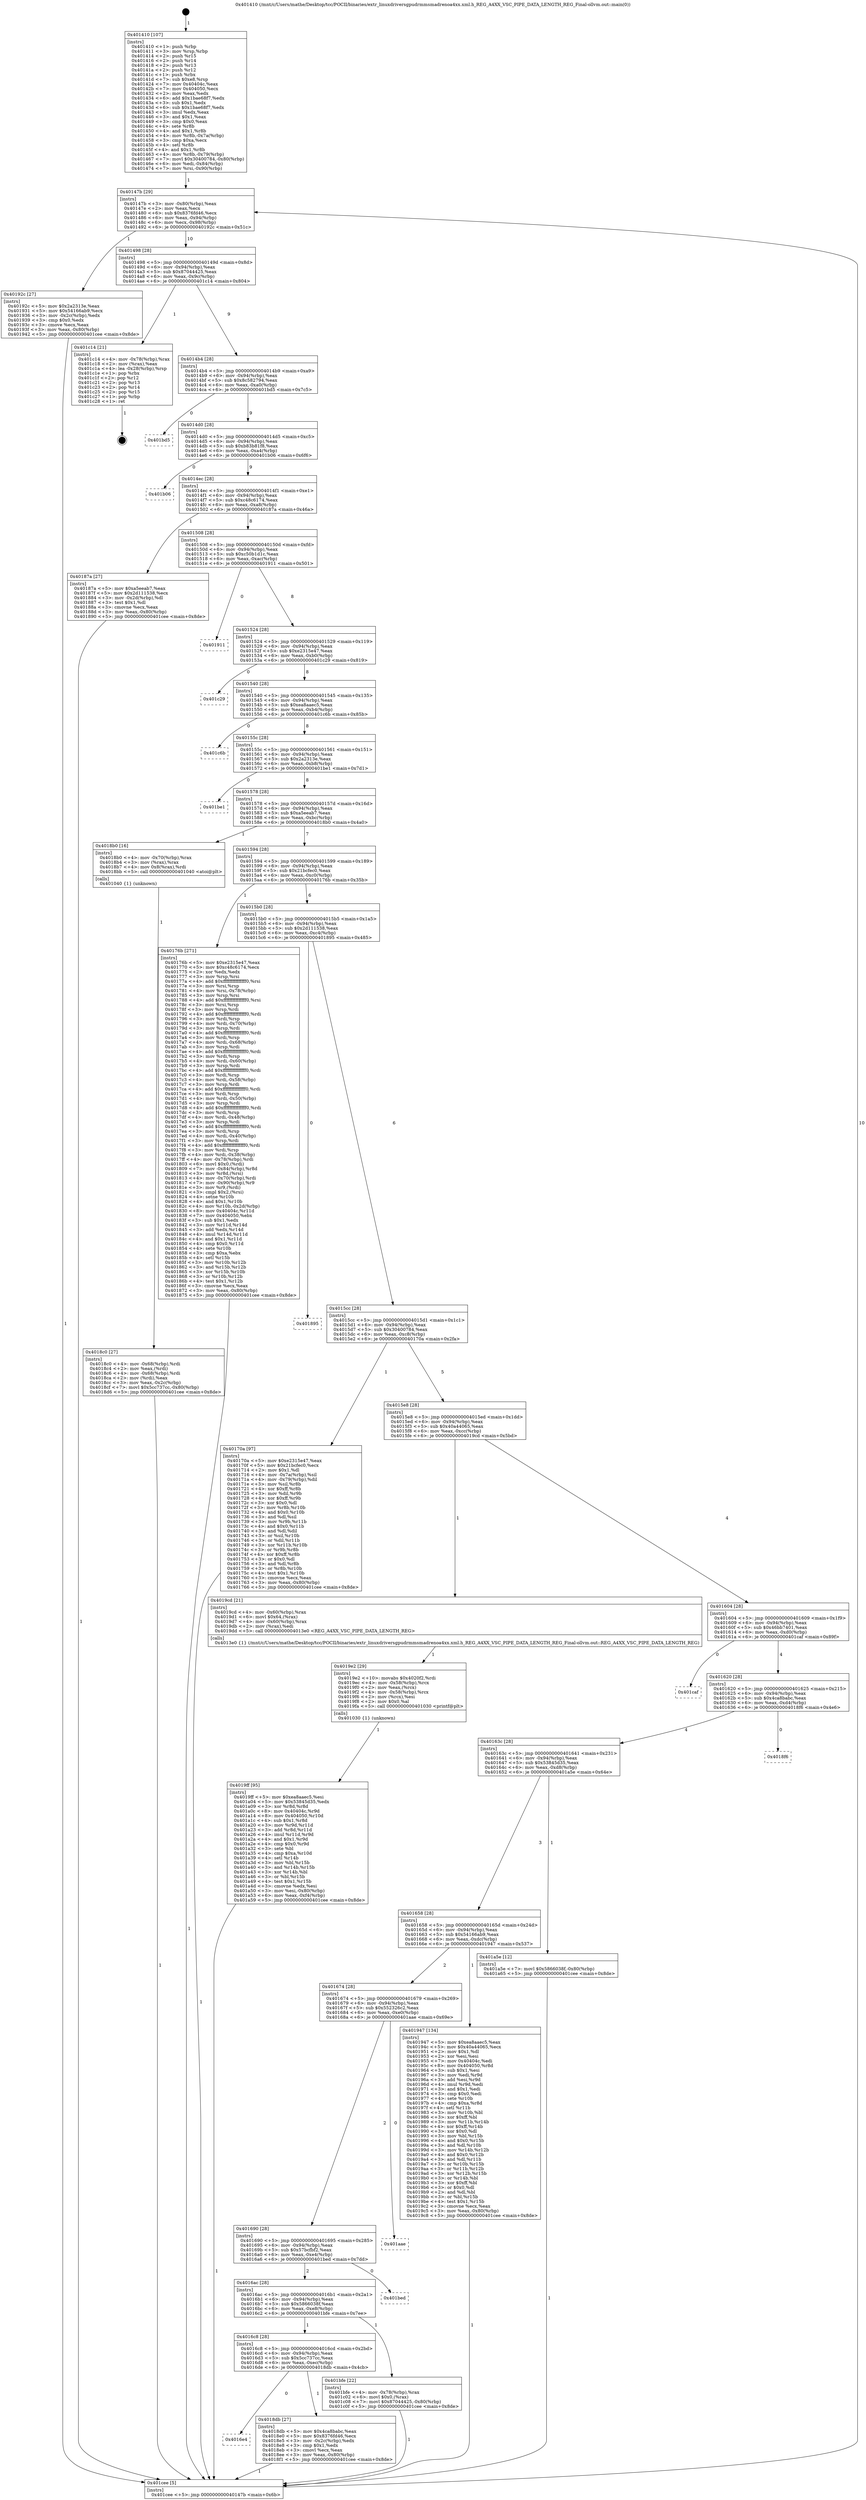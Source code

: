 digraph "0x401410" {
  label = "0x401410 (/mnt/c/Users/mathe/Desktop/tcc/POCII/binaries/extr_linuxdriversgpudrmmsmadrenoa4xx.xml.h_REG_A4XX_VSC_PIPE_DATA_LENGTH_REG_Final-ollvm.out::main(0))"
  labelloc = "t"
  node[shape=record]

  Entry [label="",width=0.3,height=0.3,shape=circle,fillcolor=black,style=filled]
  "0x40147b" [label="{
     0x40147b [29]\l
     | [instrs]\l
     &nbsp;&nbsp;0x40147b \<+3\>: mov -0x80(%rbp),%eax\l
     &nbsp;&nbsp;0x40147e \<+2\>: mov %eax,%ecx\l
     &nbsp;&nbsp;0x401480 \<+6\>: sub $0x8376fd46,%ecx\l
     &nbsp;&nbsp;0x401486 \<+6\>: mov %eax,-0x94(%rbp)\l
     &nbsp;&nbsp;0x40148c \<+6\>: mov %ecx,-0x98(%rbp)\l
     &nbsp;&nbsp;0x401492 \<+6\>: je 000000000040192c \<main+0x51c\>\l
  }"]
  "0x40192c" [label="{
     0x40192c [27]\l
     | [instrs]\l
     &nbsp;&nbsp;0x40192c \<+5\>: mov $0x2a2313e,%eax\l
     &nbsp;&nbsp;0x401931 \<+5\>: mov $0x54166ab9,%ecx\l
     &nbsp;&nbsp;0x401936 \<+3\>: mov -0x2c(%rbp),%edx\l
     &nbsp;&nbsp;0x401939 \<+3\>: cmp $0x0,%edx\l
     &nbsp;&nbsp;0x40193c \<+3\>: cmove %ecx,%eax\l
     &nbsp;&nbsp;0x40193f \<+3\>: mov %eax,-0x80(%rbp)\l
     &nbsp;&nbsp;0x401942 \<+5\>: jmp 0000000000401cee \<main+0x8de\>\l
  }"]
  "0x401498" [label="{
     0x401498 [28]\l
     | [instrs]\l
     &nbsp;&nbsp;0x401498 \<+5\>: jmp 000000000040149d \<main+0x8d\>\l
     &nbsp;&nbsp;0x40149d \<+6\>: mov -0x94(%rbp),%eax\l
     &nbsp;&nbsp;0x4014a3 \<+5\>: sub $0x87044425,%eax\l
     &nbsp;&nbsp;0x4014a8 \<+6\>: mov %eax,-0x9c(%rbp)\l
     &nbsp;&nbsp;0x4014ae \<+6\>: je 0000000000401c14 \<main+0x804\>\l
  }"]
  Exit [label="",width=0.3,height=0.3,shape=circle,fillcolor=black,style=filled,peripheries=2]
  "0x401c14" [label="{
     0x401c14 [21]\l
     | [instrs]\l
     &nbsp;&nbsp;0x401c14 \<+4\>: mov -0x78(%rbp),%rax\l
     &nbsp;&nbsp;0x401c18 \<+2\>: mov (%rax),%eax\l
     &nbsp;&nbsp;0x401c1a \<+4\>: lea -0x28(%rbp),%rsp\l
     &nbsp;&nbsp;0x401c1e \<+1\>: pop %rbx\l
     &nbsp;&nbsp;0x401c1f \<+2\>: pop %r12\l
     &nbsp;&nbsp;0x401c21 \<+2\>: pop %r13\l
     &nbsp;&nbsp;0x401c23 \<+2\>: pop %r14\l
     &nbsp;&nbsp;0x401c25 \<+2\>: pop %r15\l
     &nbsp;&nbsp;0x401c27 \<+1\>: pop %rbp\l
     &nbsp;&nbsp;0x401c28 \<+1\>: ret\l
  }"]
  "0x4014b4" [label="{
     0x4014b4 [28]\l
     | [instrs]\l
     &nbsp;&nbsp;0x4014b4 \<+5\>: jmp 00000000004014b9 \<main+0xa9\>\l
     &nbsp;&nbsp;0x4014b9 \<+6\>: mov -0x94(%rbp),%eax\l
     &nbsp;&nbsp;0x4014bf \<+5\>: sub $0x8c582794,%eax\l
     &nbsp;&nbsp;0x4014c4 \<+6\>: mov %eax,-0xa0(%rbp)\l
     &nbsp;&nbsp;0x4014ca \<+6\>: je 0000000000401bd5 \<main+0x7c5\>\l
  }"]
  "0x4019ff" [label="{
     0x4019ff [95]\l
     | [instrs]\l
     &nbsp;&nbsp;0x4019ff \<+5\>: mov $0xea8aaec5,%esi\l
     &nbsp;&nbsp;0x401a04 \<+5\>: mov $0x53845d35,%edx\l
     &nbsp;&nbsp;0x401a09 \<+3\>: xor %r8d,%r8d\l
     &nbsp;&nbsp;0x401a0c \<+8\>: mov 0x40404c,%r9d\l
     &nbsp;&nbsp;0x401a14 \<+8\>: mov 0x404050,%r10d\l
     &nbsp;&nbsp;0x401a1c \<+4\>: sub $0x1,%r8d\l
     &nbsp;&nbsp;0x401a20 \<+3\>: mov %r9d,%r11d\l
     &nbsp;&nbsp;0x401a23 \<+3\>: add %r8d,%r11d\l
     &nbsp;&nbsp;0x401a26 \<+4\>: imul %r11d,%r9d\l
     &nbsp;&nbsp;0x401a2a \<+4\>: and $0x1,%r9d\l
     &nbsp;&nbsp;0x401a2e \<+4\>: cmp $0x0,%r9d\l
     &nbsp;&nbsp;0x401a32 \<+3\>: sete %bl\l
     &nbsp;&nbsp;0x401a35 \<+4\>: cmp $0xa,%r10d\l
     &nbsp;&nbsp;0x401a39 \<+4\>: setl %r14b\l
     &nbsp;&nbsp;0x401a3d \<+3\>: mov %bl,%r15b\l
     &nbsp;&nbsp;0x401a40 \<+3\>: and %r14b,%r15b\l
     &nbsp;&nbsp;0x401a43 \<+3\>: xor %r14b,%bl\l
     &nbsp;&nbsp;0x401a46 \<+3\>: or %bl,%r15b\l
     &nbsp;&nbsp;0x401a49 \<+4\>: test $0x1,%r15b\l
     &nbsp;&nbsp;0x401a4d \<+3\>: cmovne %edx,%esi\l
     &nbsp;&nbsp;0x401a50 \<+3\>: mov %esi,-0x80(%rbp)\l
     &nbsp;&nbsp;0x401a53 \<+6\>: mov %eax,-0xf4(%rbp)\l
     &nbsp;&nbsp;0x401a59 \<+5\>: jmp 0000000000401cee \<main+0x8de\>\l
  }"]
  "0x401bd5" [label="{
     0x401bd5\l
  }", style=dashed]
  "0x4014d0" [label="{
     0x4014d0 [28]\l
     | [instrs]\l
     &nbsp;&nbsp;0x4014d0 \<+5\>: jmp 00000000004014d5 \<main+0xc5\>\l
     &nbsp;&nbsp;0x4014d5 \<+6\>: mov -0x94(%rbp),%eax\l
     &nbsp;&nbsp;0x4014db \<+5\>: sub $0xb83b81f8,%eax\l
     &nbsp;&nbsp;0x4014e0 \<+6\>: mov %eax,-0xa4(%rbp)\l
     &nbsp;&nbsp;0x4014e6 \<+6\>: je 0000000000401b06 \<main+0x6f6\>\l
  }"]
  "0x4019e2" [label="{
     0x4019e2 [29]\l
     | [instrs]\l
     &nbsp;&nbsp;0x4019e2 \<+10\>: movabs $0x4020f2,%rdi\l
     &nbsp;&nbsp;0x4019ec \<+4\>: mov -0x58(%rbp),%rcx\l
     &nbsp;&nbsp;0x4019f0 \<+2\>: mov %eax,(%rcx)\l
     &nbsp;&nbsp;0x4019f2 \<+4\>: mov -0x58(%rbp),%rcx\l
     &nbsp;&nbsp;0x4019f6 \<+2\>: mov (%rcx),%esi\l
     &nbsp;&nbsp;0x4019f8 \<+2\>: mov $0x0,%al\l
     &nbsp;&nbsp;0x4019fa \<+5\>: call 0000000000401030 \<printf@plt\>\l
     | [calls]\l
     &nbsp;&nbsp;0x401030 \{1\} (unknown)\l
  }"]
  "0x401b06" [label="{
     0x401b06\l
  }", style=dashed]
  "0x4014ec" [label="{
     0x4014ec [28]\l
     | [instrs]\l
     &nbsp;&nbsp;0x4014ec \<+5\>: jmp 00000000004014f1 \<main+0xe1\>\l
     &nbsp;&nbsp;0x4014f1 \<+6\>: mov -0x94(%rbp),%eax\l
     &nbsp;&nbsp;0x4014f7 \<+5\>: sub $0xc48c6174,%eax\l
     &nbsp;&nbsp;0x4014fc \<+6\>: mov %eax,-0xa8(%rbp)\l
     &nbsp;&nbsp;0x401502 \<+6\>: je 000000000040187a \<main+0x46a\>\l
  }"]
  "0x4016e4" [label="{
     0x4016e4\l
  }", style=dashed]
  "0x40187a" [label="{
     0x40187a [27]\l
     | [instrs]\l
     &nbsp;&nbsp;0x40187a \<+5\>: mov $0xa5eeab7,%eax\l
     &nbsp;&nbsp;0x40187f \<+5\>: mov $0x2d111538,%ecx\l
     &nbsp;&nbsp;0x401884 \<+3\>: mov -0x2d(%rbp),%dl\l
     &nbsp;&nbsp;0x401887 \<+3\>: test $0x1,%dl\l
     &nbsp;&nbsp;0x40188a \<+3\>: cmovne %ecx,%eax\l
     &nbsp;&nbsp;0x40188d \<+3\>: mov %eax,-0x80(%rbp)\l
     &nbsp;&nbsp;0x401890 \<+5\>: jmp 0000000000401cee \<main+0x8de\>\l
  }"]
  "0x401508" [label="{
     0x401508 [28]\l
     | [instrs]\l
     &nbsp;&nbsp;0x401508 \<+5\>: jmp 000000000040150d \<main+0xfd\>\l
     &nbsp;&nbsp;0x40150d \<+6\>: mov -0x94(%rbp),%eax\l
     &nbsp;&nbsp;0x401513 \<+5\>: sub $0xc50b1d1c,%eax\l
     &nbsp;&nbsp;0x401518 \<+6\>: mov %eax,-0xac(%rbp)\l
     &nbsp;&nbsp;0x40151e \<+6\>: je 0000000000401911 \<main+0x501\>\l
  }"]
  "0x4018db" [label="{
     0x4018db [27]\l
     | [instrs]\l
     &nbsp;&nbsp;0x4018db \<+5\>: mov $0x4ca8babc,%eax\l
     &nbsp;&nbsp;0x4018e0 \<+5\>: mov $0x8376fd46,%ecx\l
     &nbsp;&nbsp;0x4018e5 \<+3\>: mov -0x2c(%rbp),%edx\l
     &nbsp;&nbsp;0x4018e8 \<+3\>: cmp $0x1,%edx\l
     &nbsp;&nbsp;0x4018eb \<+3\>: cmovl %ecx,%eax\l
     &nbsp;&nbsp;0x4018ee \<+3\>: mov %eax,-0x80(%rbp)\l
     &nbsp;&nbsp;0x4018f1 \<+5\>: jmp 0000000000401cee \<main+0x8de\>\l
  }"]
  "0x401911" [label="{
     0x401911\l
  }", style=dashed]
  "0x401524" [label="{
     0x401524 [28]\l
     | [instrs]\l
     &nbsp;&nbsp;0x401524 \<+5\>: jmp 0000000000401529 \<main+0x119\>\l
     &nbsp;&nbsp;0x401529 \<+6\>: mov -0x94(%rbp),%eax\l
     &nbsp;&nbsp;0x40152f \<+5\>: sub $0xe2315e47,%eax\l
     &nbsp;&nbsp;0x401534 \<+6\>: mov %eax,-0xb0(%rbp)\l
     &nbsp;&nbsp;0x40153a \<+6\>: je 0000000000401c29 \<main+0x819\>\l
  }"]
  "0x4016c8" [label="{
     0x4016c8 [28]\l
     | [instrs]\l
     &nbsp;&nbsp;0x4016c8 \<+5\>: jmp 00000000004016cd \<main+0x2bd\>\l
     &nbsp;&nbsp;0x4016cd \<+6\>: mov -0x94(%rbp),%eax\l
     &nbsp;&nbsp;0x4016d3 \<+5\>: sub $0x5cc737cc,%eax\l
     &nbsp;&nbsp;0x4016d8 \<+6\>: mov %eax,-0xec(%rbp)\l
     &nbsp;&nbsp;0x4016de \<+6\>: je 00000000004018db \<main+0x4cb\>\l
  }"]
  "0x401c29" [label="{
     0x401c29\l
  }", style=dashed]
  "0x401540" [label="{
     0x401540 [28]\l
     | [instrs]\l
     &nbsp;&nbsp;0x401540 \<+5\>: jmp 0000000000401545 \<main+0x135\>\l
     &nbsp;&nbsp;0x401545 \<+6\>: mov -0x94(%rbp),%eax\l
     &nbsp;&nbsp;0x40154b \<+5\>: sub $0xea8aaec5,%eax\l
     &nbsp;&nbsp;0x401550 \<+6\>: mov %eax,-0xb4(%rbp)\l
     &nbsp;&nbsp;0x401556 \<+6\>: je 0000000000401c6b \<main+0x85b\>\l
  }"]
  "0x401bfe" [label="{
     0x401bfe [22]\l
     | [instrs]\l
     &nbsp;&nbsp;0x401bfe \<+4\>: mov -0x78(%rbp),%rax\l
     &nbsp;&nbsp;0x401c02 \<+6\>: movl $0x0,(%rax)\l
     &nbsp;&nbsp;0x401c08 \<+7\>: movl $0x87044425,-0x80(%rbp)\l
     &nbsp;&nbsp;0x401c0f \<+5\>: jmp 0000000000401cee \<main+0x8de\>\l
  }"]
  "0x401c6b" [label="{
     0x401c6b\l
  }", style=dashed]
  "0x40155c" [label="{
     0x40155c [28]\l
     | [instrs]\l
     &nbsp;&nbsp;0x40155c \<+5\>: jmp 0000000000401561 \<main+0x151\>\l
     &nbsp;&nbsp;0x401561 \<+6\>: mov -0x94(%rbp),%eax\l
     &nbsp;&nbsp;0x401567 \<+5\>: sub $0x2a2313e,%eax\l
     &nbsp;&nbsp;0x40156c \<+6\>: mov %eax,-0xb8(%rbp)\l
     &nbsp;&nbsp;0x401572 \<+6\>: je 0000000000401be1 \<main+0x7d1\>\l
  }"]
  "0x4016ac" [label="{
     0x4016ac [28]\l
     | [instrs]\l
     &nbsp;&nbsp;0x4016ac \<+5\>: jmp 00000000004016b1 \<main+0x2a1\>\l
     &nbsp;&nbsp;0x4016b1 \<+6\>: mov -0x94(%rbp),%eax\l
     &nbsp;&nbsp;0x4016b7 \<+5\>: sub $0x5866038f,%eax\l
     &nbsp;&nbsp;0x4016bc \<+6\>: mov %eax,-0xe8(%rbp)\l
     &nbsp;&nbsp;0x4016c2 \<+6\>: je 0000000000401bfe \<main+0x7ee\>\l
  }"]
  "0x401be1" [label="{
     0x401be1\l
  }", style=dashed]
  "0x401578" [label="{
     0x401578 [28]\l
     | [instrs]\l
     &nbsp;&nbsp;0x401578 \<+5\>: jmp 000000000040157d \<main+0x16d\>\l
     &nbsp;&nbsp;0x40157d \<+6\>: mov -0x94(%rbp),%eax\l
     &nbsp;&nbsp;0x401583 \<+5\>: sub $0xa5eeab7,%eax\l
     &nbsp;&nbsp;0x401588 \<+6\>: mov %eax,-0xbc(%rbp)\l
     &nbsp;&nbsp;0x40158e \<+6\>: je 00000000004018b0 \<main+0x4a0\>\l
  }"]
  "0x401bed" [label="{
     0x401bed\l
  }", style=dashed]
  "0x4018b0" [label="{
     0x4018b0 [16]\l
     | [instrs]\l
     &nbsp;&nbsp;0x4018b0 \<+4\>: mov -0x70(%rbp),%rax\l
     &nbsp;&nbsp;0x4018b4 \<+3\>: mov (%rax),%rax\l
     &nbsp;&nbsp;0x4018b7 \<+4\>: mov 0x8(%rax),%rdi\l
     &nbsp;&nbsp;0x4018bb \<+5\>: call 0000000000401040 \<atoi@plt\>\l
     | [calls]\l
     &nbsp;&nbsp;0x401040 \{1\} (unknown)\l
  }"]
  "0x401594" [label="{
     0x401594 [28]\l
     | [instrs]\l
     &nbsp;&nbsp;0x401594 \<+5\>: jmp 0000000000401599 \<main+0x189\>\l
     &nbsp;&nbsp;0x401599 \<+6\>: mov -0x94(%rbp),%eax\l
     &nbsp;&nbsp;0x40159f \<+5\>: sub $0x21bcfec0,%eax\l
     &nbsp;&nbsp;0x4015a4 \<+6\>: mov %eax,-0xc0(%rbp)\l
     &nbsp;&nbsp;0x4015aa \<+6\>: je 000000000040176b \<main+0x35b\>\l
  }"]
  "0x401690" [label="{
     0x401690 [28]\l
     | [instrs]\l
     &nbsp;&nbsp;0x401690 \<+5\>: jmp 0000000000401695 \<main+0x285\>\l
     &nbsp;&nbsp;0x401695 \<+6\>: mov -0x94(%rbp),%eax\l
     &nbsp;&nbsp;0x40169b \<+5\>: sub $0x57bcfbf2,%eax\l
     &nbsp;&nbsp;0x4016a0 \<+6\>: mov %eax,-0xe4(%rbp)\l
     &nbsp;&nbsp;0x4016a6 \<+6\>: je 0000000000401bed \<main+0x7dd\>\l
  }"]
  "0x40176b" [label="{
     0x40176b [271]\l
     | [instrs]\l
     &nbsp;&nbsp;0x40176b \<+5\>: mov $0xe2315e47,%eax\l
     &nbsp;&nbsp;0x401770 \<+5\>: mov $0xc48c6174,%ecx\l
     &nbsp;&nbsp;0x401775 \<+2\>: xor %edx,%edx\l
     &nbsp;&nbsp;0x401777 \<+3\>: mov %rsp,%rsi\l
     &nbsp;&nbsp;0x40177a \<+4\>: add $0xfffffffffffffff0,%rsi\l
     &nbsp;&nbsp;0x40177e \<+3\>: mov %rsi,%rsp\l
     &nbsp;&nbsp;0x401781 \<+4\>: mov %rsi,-0x78(%rbp)\l
     &nbsp;&nbsp;0x401785 \<+3\>: mov %rsp,%rsi\l
     &nbsp;&nbsp;0x401788 \<+4\>: add $0xfffffffffffffff0,%rsi\l
     &nbsp;&nbsp;0x40178c \<+3\>: mov %rsi,%rsp\l
     &nbsp;&nbsp;0x40178f \<+3\>: mov %rsp,%rdi\l
     &nbsp;&nbsp;0x401792 \<+4\>: add $0xfffffffffffffff0,%rdi\l
     &nbsp;&nbsp;0x401796 \<+3\>: mov %rdi,%rsp\l
     &nbsp;&nbsp;0x401799 \<+4\>: mov %rdi,-0x70(%rbp)\l
     &nbsp;&nbsp;0x40179d \<+3\>: mov %rsp,%rdi\l
     &nbsp;&nbsp;0x4017a0 \<+4\>: add $0xfffffffffffffff0,%rdi\l
     &nbsp;&nbsp;0x4017a4 \<+3\>: mov %rdi,%rsp\l
     &nbsp;&nbsp;0x4017a7 \<+4\>: mov %rdi,-0x68(%rbp)\l
     &nbsp;&nbsp;0x4017ab \<+3\>: mov %rsp,%rdi\l
     &nbsp;&nbsp;0x4017ae \<+4\>: add $0xfffffffffffffff0,%rdi\l
     &nbsp;&nbsp;0x4017b2 \<+3\>: mov %rdi,%rsp\l
     &nbsp;&nbsp;0x4017b5 \<+4\>: mov %rdi,-0x60(%rbp)\l
     &nbsp;&nbsp;0x4017b9 \<+3\>: mov %rsp,%rdi\l
     &nbsp;&nbsp;0x4017bc \<+4\>: add $0xfffffffffffffff0,%rdi\l
     &nbsp;&nbsp;0x4017c0 \<+3\>: mov %rdi,%rsp\l
     &nbsp;&nbsp;0x4017c3 \<+4\>: mov %rdi,-0x58(%rbp)\l
     &nbsp;&nbsp;0x4017c7 \<+3\>: mov %rsp,%rdi\l
     &nbsp;&nbsp;0x4017ca \<+4\>: add $0xfffffffffffffff0,%rdi\l
     &nbsp;&nbsp;0x4017ce \<+3\>: mov %rdi,%rsp\l
     &nbsp;&nbsp;0x4017d1 \<+4\>: mov %rdi,-0x50(%rbp)\l
     &nbsp;&nbsp;0x4017d5 \<+3\>: mov %rsp,%rdi\l
     &nbsp;&nbsp;0x4017d8 \<+4\>: add $0xfffffffffffffff0,%rdi\l
     &nbsp;&nbsp;0x4017dc \<+3\>: mov %rdi,%rsp\l
     &nbsp;&nbsp;0x4017df \<+4\>: mov %rdi,-0x48(%rbp)\l
     &nbsp;&nbsp;0x4017e3 \<+3\>: mov %rsp,%rdi\l
     &nbsp;&nbsp;0x4017e6 \<+4\>: add $0xfffffffffffffff0,%rdi\l
     &nbsp;&nbsp;0x4017ea \<+3\>: mov %rdi,%rsp\l
     &nbsp;&nbsp;0x4017ed \<+4\>: mov %rdi,-0x40(%rbp)\l
     &nbsp;&nbsp;0x4017f1 \<+3\>: mov %rsp,%rdi\l
     &nbsp;&nbsp;0x4017f4 \<+4\>: add $0xfffffffffffffff0,%rdi\l
     &nbsp;&nbsp;0x4017f8 \<+3\>: mov %rdi,%rsp\l
     &nbsp;&nbsp;0x4017fb \<+4\>: mov %rdi,-0x38(%rbp)\l
     &nbsp;&nbsp;0x4017ff \<+4\>: mov -0x78(%rbp),%rdi\l
     &nbsp;&nbsp;0x401803 \<+6\>: movl $0x0,(%rdi)\l
     &nbsp;&nbsp;0x401809 \<+7\>: mov -0x84(%rbp),%r8d\l
     &nbsp;&nbsp;0x401810 \<+3\>: mov %r8d,(%rsi)\l
     &nbsp;&nbsp;0x401813 \<+4\>: mov -0x70(%rbp),%rdi\l
     &nbsp;&nbsp;0x401817 \<+7\>: mov -0x90(%rbp),%r9\l
     &nbsp;&nbsp;0x40181e \<+3\>: mov %r9,(%rdi)\l
     &nbsp;&nbsp;0x401821 \<+3\>: cmpl $0x2,(%rsi)\l
     &nbsp;&nbsp;0x401824 \<+4\>: setne %r10b\l
     &nbsp;&nbsp;0x401828 \<+4\>: and $0x1,%r10b\l
     &nbsp;&nbsp;0x40182c \<+4\>: mov %r10b,-0x2d(%rbp)\l
     &nbsp;&nbsp;0x401830 \<+8\>: mov 0x40404c,%r11d\l
     &nbsp;&nbsp;0x401838 \<+7\>: mov 0x404050,%ebx\l
     &nbsp;&nbsp;0x40183f \<+3\>: sub $0x1,%edx\l
     &nbsp;&nbsp;0x401842 \<+3\>: mov %r11d,%r14d\l
     &nbsp;&nbsp;0x401845 \<+3\>: add %edx,%r14d\l
     &nbsp;&nbsp;0x401848 \<+4\>: imul %r14d,%r11d\l
     &nbsp;&nbsp;0x40184c \<+4\>: and $0x1,%r11d\l
     &nbsp;&nbsp;0x401850 \<+4\>: cmp $0x0,%r11d\l
     &nbsp;&nbsp;0x401854 \<+4\>: sete %r10b\l
     &nbsp;&nbsp;0x401858 \<+3\>: cmp $0xa,%ebx\l
     &nbsp;&nbsp;0x40185b \<+4\>: setl %r15b\l
     &nbsp;&nbsp;0x40185f \<+3\>: mov %r10b,%r12b\l
     &nbsp;&nbsp;0x401862 \<+3\>: and %r15b,%r12b\l
     &nbsp;&nbsp;0x401865 \<+3\>: xor %r15b,%r10b\l
     &nbsp;&nbsp;0x401868 \<+3\>: or %r10b,%r12b\l
     &nbsp;&nbsp;0x40186b \<+4\>: test $0x1,%r12b\l
     &nbsp;&nbsp;0x40186f \<+3\>: cmovne %ecx,%eax\l
     &nbsp;&nbsp;0x401872 \<+3\>: mov %eax,-0x80(%rbp)\l
     &nbsp;&nbsp;0x401875 \<+5\>: jmp 0000000000401cee \<main+0x8de\>\l
  }"]
  "0x4015b0" [label="{
     0x4015b0 [28]\l
     | [instrs]\l
     &nbsp;&nbsp;0x4015b0 \<+5\>: jmp 00000000004015b5 \<main+0x1a5\>\l
     &nbsp;&nbsp;0x4015b5 \<+6\>: mov -0x94(%rbp),%eax\l
     &nbsp;&nbsp;0x4015bb \<+5\>: sub $0x2d111538,%eax\l
     &nbsp;&nbsp;0x4015c0 \<+6\>: mov %eax,-0xc4(%rbp)\l
     &nbsp;&nbsp;0x4015c6 \<+6\>: je 0000000000401895 \<main+0x485\>\l
  }"]
  "0x401aae" [label="{
     0x401aae\l
  }", style=dashed]
  "0x401895" [label="{
     0x401895\l
  }", style=dashed]
  "0x4015cc" [label="{
     0x4015cc [28]\l
     | [instrs]\l
     &nbsp;&nbsp;0x4015cc \<+5\>: jmp 00000000004015d1 \<main+0x1c1\>\l
     &nbsp;&nbsp;0x4015d1 \<+6\>: mov -0x94(%rbp),%eax\l
     &nbsp;&nbsp;0x4015d7 \<+5\>: sub $0x30400784,%eax\l
     &nbsp;&nbsp;0x4015dc \<+6\>: mov %eax,-0xc8(%rbp)\l
     &nbsp;&nbsp;0x4015e2 \<+6\>: je 000000000040170a \<main+0x2fa\>\l
  }"]
  "0x401674" [label="{
     0x401674 [28]\l
     | [instrs]\l
     &nbsp;&nbsp;0x401674 \<+5\>: jmp 0000000000401679 \<main+0x269\>\l
     &nbsp;&nbsp;0x401679 \<+6\>: mov -0x94(%rbp),%eax\l
     &nbsp;&nbsp;0x40167f \<+5\>: sub $0x552326c2,%eax\l
     &nbsp;&nbsp;0x401684 \<+6\>: mov %eax,-0xe0(%rbp)\l
     &nbsp;&nbsp;0x40168a \<+6\>: je 0000000000401aae \<main+0x69e\>\l
  }"]
  "0x40170a" [label="{
     0x40170a [97]\l
     | [instrs]\l
     &nbsp;&nbsp;0x40170a \<+5\>: mov $0xe2315e47,%eax\l
     &nbsp;&nbsp;0x40170f \<+5\>: mov $0x21bcfec0,%ecx\l
     &nbsp;&nbsp;0x401714 \<+2\>: mov $0x1,%dl\l
     &nbsp;&nbsp;0x401716 \<+4\>: mov -0x7a(%rbp),%sil\l
     &nbsp;&nbsp;0x40171a \<+4\>: mov -0x79(%rbp),%dil\l
     &nbsp;&nbsp;0x40171e \<+3\>: mov %sil,%r8b\l
     &nbsp;&nbsp;0x401721 \<+4\>: xor $0xff,%r8b\l
     &nbsp;&nbsp;0x401725 \<+3\>: mov %dil,%r9b\l
     &nbsp;&nbsp;0x401728 \<+4\>: xor $0xff,%r9b\l
     &nbsp;&nbsp;0x40172c \<+3\>: xor $0x0,%dl\l
     &nbsp;&nbsp;0x40172f \<+3\>: mov %r8b,%r10b\l
     &nbsp;&nbsp;0x401732 \<+4\>: and $0x0,%r10b\l
     &nbsp;&nbsp;0x401736 \<+3\>: and %dl,%sil\l
     &nbsp;&nbsp;0x401739 \<+3\>: mov %r9b,%r11b\l
     &nbsp;&nbsp;0x40173c \<+4\>: and $0x0,%r11b\l
     &nbsp;&nbsp;0x401740 \<+3\>: and %dl,%dil\l
     &nbsp;&nbsp;0x401743 \<+3\>: or %sil,%r10b\l
     &nbsp;&nbsp;0x401746 \<+3\>: or %dil,%r11b\l
     &nbsp;&nbsp;0x401749 \<+3\>: xor %r11b,%r10b\l
     &nbsp;&nbsp;0x40174c \<+3\>: or %r9b,%r8b\l
     &nbsp;&nbsp;0x40174f \<+4\>: xor $0xff,%r8b\l
     &nbsp;&nbsp;0x401753 \<+3\>: or $0x0,%dl\l
     &nbsp;&nbsp;0x401756 \<+3\>: and %dl,%r8b\l
     &nbsp;&nbsp;0x401759 \<+3\>: or %r8b,%r10b\l
     &nbsp;&nbsp;0x40175c \<+4\>: test $0x1,%r10b\l
     &nbsp;&nbsp;0x401760 \<+3\>: cmovne %ecx,%eax\l
     &nbsp;&nbsp;0x401763 \<+3\>: mov %eax,-0x80(%rbp)\l
     &nbsp;&nbsp;0x401766 \<+5\>: jmp 0000000000401cee \<main+0x8de\>\l
  }"]
  "0x4015e8" [label="{
     0x4015e8 [28]\l
     | [instrs]\l
     &nbsp;&nbsp;0x4015e8 \<+5\>: jmp 00000000004015ed \<main+0x1dd\>\l
     &nbsp;&nbsp;0x4015ed \<+6\>: mov -0x94(%rbp),%eax\l
     &nbsp;&nbsp;0x4015f3 \<+5\>: sub $0x40a44065,%eax\l
     &nbsp;&nbsp;0x4015f8 \<+6\>: mov %eax,-0xcc(%rbp)\l
     &nbsp;&nbsp;0x4015fe \<+6\>: je 00000000004019cd \<main+0x5bd\>\l
  }"]
  "0x401cee" [label="{
     0x401cee [5]\l
     | [instrs]\l
     &nbsp;&nbsp;0x401cee \<+5\>: jmp 000000000040147b \<main+0x6b\>\l
  }"]
  "0x401410" [label="{
     0x401410 [107]\l
     | [instrs]\l
     &nbsp;&nbsp;0x401410 \<+1\>: push %rbp\l
     &nbsp;&nbsp;0x401411 \<+3\>: mov %rsp,%rbp\l
     &nbsp;&nbsp;0x401414 \<+2\>: push %r15\l
     &nbsp;&nbsp;0x401416 \<+2\>: push %r14\l
     &nbsp;&nbsp;0x401418 \<+2\>: push %r13\l
     &nbsp;&nbsp;0x40141a \<+2\>: push %r12\l
     &nbsp;&nbsp;0x40141c \<+1\>: push %rbx\l
     &nbsp;&nbsp;0x40141d \<+7\>: sub $0xe8,%rsp\l
     &nbsp;&nbsp;0x401424 \<+7\>: mov 0x40404c,%eax\l
     &nbsp;&nbsp;0x40142b \<+7\>: mov 0x404050,%ecx\l
     &nbsp;&nbsp;0x401432 \<+2\>: mov %eax,%edx\l
     &nbsp;&nbsp;0x401434 \<+6\>: add $0x1bae68f7,%edx\l
     &nbsp;&nbsp;0x40143a \<+3\>: sub $0x1,%edx\l
     &nbsp;&nbsp;0x40143d \<+6\>: sub $0x1bae68f7,%edx\l
     &nbsp;&nbsp;0x401443 \<+3\>: imul %edx,%eax\l
     &nbsp;&nbsp;0x401446 \<+3\>: and $0x1,%eax\l
     &nbsp;&nbsp;0x401449 \<+3\>: cmp $0x0,%eax\l
     &nbsp;&nbsp;0x40144c \<+4\>: sete %r8b\l
     &nbsp;&nbsp;0x401450 \<+4\>: and $0x1,%r8b\l
     &nbsp;&nbsp;0x401454 \<+4\>: mov %r8b,-0x7a(%rbp)\l
     &nbsp;&nbsp;0x401458 \<+3\>: cmp $0xa,%ecx\l
     &nbsp;&nbsp;0x40145b \<+4\>: setl %r8b\l
     &nbsp;&nbsp;0x40145f \<+4\>: and $0x1,%r8b\l
     &nbsp;&nbsp;0x401463 \<+4\>: mov %r8b,-0x79(%rbp)\l
     &nbsp;&nbsp;0x401467 \<+7\>: movl $0x30400784,-0x80(%rbp)\l
     &nbsp;&nbsp;0x40146e \<+6\>: mov %edi,-0x84(%rbp)\l
     &nbsp;&nbsp;0x401474 \<+7\>: mov %rsi,-0x90(%rbp)\l
  }"]
  "0x401947" [label="{
     0x401947 [134]\l
     | [instrs]\l
     &nbsp;&nbsp;0x401947 \<+5\>: mov $0xea8aaec5,%eax\l
     &nbsp;&nbsp;0x40194c \<+5\>: mov $0x40a44065,%ecx\l
     &nbsp;&nbsp;0x401951 \<+2\>: mov $0x1,%dl\l
     &nbsp;&nbsp;0x401953 \<+2\>: xor %esi,%esi\l
     &nbsp;&nbsp;0x401955 \<+7\>: mov 0x40404c,%edi\l
     &nbsp;&nbsp;0x40195c \<+8\>: mov 0x404050,%r8d\l
     &nbsp;&nbsp;0x401964 \<+3\>: sub $0x1,%esi\l
     &nbsp;&nbsp;0x401967 \<+3\>: mov %edi,%r9d\l
     &nbsp;&nbsp;0x40196a \<+3\>: add %esi,%r9d\l
     &nbsp;&nbsp;0x40196d \<+4\>: imul %r9d,%edi\l
     &nbsp;&nbsp;0x401971 \<+3\>: and $0x1,%edi\l
     &nbsp;&nbsp;0x401974 \<+3\>: cmp $0x0,%edi\l
     &nbsp;&nbsp;0x401977 \<+4\>: sete %r10b\l
     &nbsp;&nbsp;0x40197b \<+4\>: cmp $0xa,%r8d\l
     &nbsp;&nbsp;0x40197f \<+4\>: setl %r11b\l
     &nbsp;&nbsp;0x401983 \<+3\>: mov %r10b,%bl\l
     &nbsp;&nbsp;0x401986 \<+3\>: xor $0xff,%bl\l
     &nbsp;&nbsp;0x401989 \<+3\>: mov %r11b,%r14b\l
     &nbsp;&nbsp;0x40198c \<+4\>: xor $0xff,%r14b\l
     &nbsp;&nbsp;0x401990 \<+3\>: xor $0x0,%dl\l
     &nbsp;&nbsp;0x401993 \<+3\>: mov %bl,%r15b\l
     &nbsp;&nbsp;0x401996 \<+4\>: and $0x0,%r15b\l
     &nbsp;&nbsp;0x40199a \<+3\>: and %dl,%r10b\l
     &nbsp;&nbsp;0x40199d \<+3\>: mov %r14b,%r12b\l
     &nbsp;&nbsp;0x4019a0 \<+4\>: and $0x0,%r12b\l
     &nbsp;&nbsp;0x4019a4 \<+3\>: and %dl,%r11b\l
     &nbsp;&nbsp;0x4019a7 \<+3\>: or %r10b,%r15b\l
     &nbsp;&nbsp;0x4019aa \<+3\>: or %r11b,%r12b\l
     &nbsp;&nbsp;0x4019ad \<+3\>: xor %r12b,%r15b\l
     &nbsp;&nbsp;0x4019b0 \<+3\>: or %r14b,%bl\l
     &nbsp;&nbsp;0x4019b3 \<+3\>: xor $0xff,%bl\l
     &nbsp;&nbsp;0x4019b6 \<+3\>: or $0x0,%dl\l
     &nbsp;&nbsp;0x4019b9 \<+2\>: and %dl,%bl\l
     &nbsp;&nbsp;0x4019bb \<+3\>: or %bl,%r15b\l
     &nbsp;&nbsp;0x4019be \<+4\>: test $0x1,%r15b\l
     &nbsp;&nbsp;0x4019c2 \<+3\>: cmovne %ecx,%eax\l
     &nbsp;&nbsp;0x4019c5 \<+3\>: mov %eax,-0x80(%rbp)\l
     &nbsp;&nbsp;0x4019c8 \<+5\>: jmp 0000000000401cee \<main+0x8de\>\l
  }"]
  "0x4018c0" [label="{
     0x4018c0 [27]\l
     | [instrs]\l
     &nbsp;&nbsp;0x4018c0 \<+4\>: mov -0x68(%rbp),%rdi\l
     &nbsp;&nbsp;0x4018c4 \<+2\>: mov %eax,(%rdi)\l
     &nbsp;&nbsp;0x4018c6 \<+4\>: mov -0x68(%rbp),%rdi\l
     &nbsp;&nbsp;0x4018ca \<+2\>: mov (%rdi),%eax\l
     &nbsp;&nbsp;0x4018cc \<+3\>: mov %eax,-0x2c(%rbp)\l
     &nbsp;&nbsp;0x4018cf \<+7\>: movl $0x5cc737cc,-0x80(%rbp)\l
     &nbsp;&nbsp;0x4018d6 \<+5\>: jmp 0000000000401cee \<main+0x8de\>\l
  }"]
  "0x401658" [label="{
     0x401658 [28]\l
     | [instrs]\l
     &nbsp;&nbsp;0x401658 \<+5\>: jmp 000000000040165d \<main+0x24d\>\l
     &nbsp;&nbsp;0x40165d \<+6\>: mov -0x94(%rbp),%eax\l
     &nbsp;&nbsp;0x401663 \<+5\>: sub $0x54166ab9,%eax\l
     &nbsp;&nbsp;0x401668 \<+6\>: mov %eax,-0xdc(%rbp)\l
     &nbsp;&nbsp;0x40166e \<+6\>: je 0000000000401947 \<main+0x537\>\l
  }"]
  "0x4019cd" [label="{
     0x4019cd [21]\l
     | [instrs]\l
     &nbsp;&nbsp;0x4019cd \<+4\>: mov -0x60(%rbp),%rax\l
     &nbsp;&nbsp;0x4019d1 \<+6\>: movl $0x64,(%rax)\l
     &nbsp;&nbsp;0x4019d7 \<+4\>: mov -0x60(%rbp),%rax\l
     &nbsp;&nbsp;0x4019db \<+2\>: mov (%rax),%edi\l
     &nbsp;&nbsp;0x4019dd \<+5\>: call 00000000004013e0 \<REG_A4XX_VSC_PIPE_DATA_LENGTH_REG\>\l
     | [calls]\l
     &nbsp;&nbsp;0x4013e0 \{1\} (/mnt/c/Users/mathe/Desktop/tcc/POCII/binaries/extr_linuxdriversgpudrmmsmadrenoa4xx.xml.h_REG_A4XX_VSC_PIPE_DATA_LENGTH_REG_Final-ollvm.out::REG_A4XX_VSC_PIPE_DATA_LENGTH_REG)\l
  }"]
  "0x401604" [label="{
     0x401604 [28]\l
     | [instrs]\l
     &nbsp;&nbsp;0x401604 \<+5\>: jmp 0000000000401609 \<main+0x1f9\>\l
     &nbsp;&nbsp;0x401609 \<+6\>: mov -0x94(%rbp),%eax\l
     &nbsp;&nbsp;0x40160f \<+5\>: sub $0x46bb7401,%eax\l
     &nbsp;&nbsp;0x401614 \<+6\>: mov %eax,-0xd0(%rbp)\l
     &nbsp;&nbsp;0x40161a \<+6\>: je 0000000000401caf \<main+0x89f\>\l
  }"]
  "0x401a5e" [label="{
     0x401a5e [12]\l
     | [instrs]\l
     &nbsp;&nbsp;0x401a5e \<+7\>: movl $0x5866038f,-0x80(%rbp)\l
     &nbsp;&nbsp;0x401a65 \<+5\>: jmp 0000000000401cee \<main+0x8de\>\l
  }"]
  "0x401caf" [label="{
     0x401caf\l
  }", style=dashed]
  "0x401620" [label="{
     0x401620 [28]\l
     | [instrs]\l
     &nbsp;&nbsp;0x401620 \<+5\>: jmp 0000000000401625 \<main+0x215\>\l
     &nbsp;&nbsp;0x401625 \<+6\>: mov -0x94(%rbp),%eax\l
     &nbsp;&nbsp;0x40162b \<+5\>: sub $0x4ca8babc,%eax\l
     &nbsp;&nbsp;0x401630 \<+6\>: mov %eax,-0xd4(%rbp)\l
     &nbsp;&nbsp;0x401636 \<+6\>: je 00000000004018f6 \<main+0x4e6\>\l
  }"]
  "0x40163c" [label="{
     0x40163c [28]\l
     | [instrs]\l
     &nbsp;&nbsp;0x40163c \<+5\>: jmp 0000000000401641 \<main+0x231\>\l
     &nbsp;&nbsp;0x401641 \<+6\>: mov -0x94(%rbp),%eax\l
     &nbsp;&nbsp;0x401647 \<+5\>: sub $0x53845d35,%eax\l
     &nbsp;&nbsp;0x40164c \<+6\>: mov %eax,-0xd8(%rbp)\l
     &nbsp;&nbsp;0x401652 \<+6\>: je 0000000000401a5e \<main+0x64e\>\l
  }"]
  "0x4018f6" [label="{
     0x4018f6\l
  }", style=dashed]
  Entry -> "0x401410" [label=" 1"]
  "0x40147b" -> "0x40192c" [label=" 1"]
  "0x40147b" -> "0x401498" [label=" 10"]
  "0x401c14" -> Exit [label=" 1"]
  "0x401498" -> "0x401c14" [label=" 1"]
  "0x401498" -> "0x4014b4" [label=" 9"]
  "0x401bfe" -> "0x401cee" [label=" 1"]
  "0x4014b4" -> "0x401bd5" [label=" 0"]
  "0x4014b4" -> "0x4014d0" [label=" 9"]
  "0x401a5e" -> "0x401cee" [label=" 1"]
  "0x4014d0" -> "0x401b06" [label=" 0"]
  "0x4014d0" -> "0x4014ec" [label=" 9"]
  "0x4019ff" -> "0x401cee" [label=" 1"]
  "0x4014ec" -> "0x40187a" [label=" 1"]
  "0x4014ec" -> "0x401508" [label=" 8"]
  "0x4019e2" -> "0x4019ff" [label=" 1"]
  "0x401508" -> "0x401911" [label=" 0"]
  "0x401508" -> "0x401524" [label=" 8"]
  "0x4019cd" -> "0x4019e2" [label=" 1"]
  "0x401524" -> "0x401c29" [label=" 0"]
  "0x401524" -> "0x401540" [label=" 8"]
  "0x40192c" -> "0x401cee" [label=" 1"]
  "0x401540" -> "0x401c6b" [label=" 0"]
  "0x401540" -> "0x40155c" [label=" 8"]
  "0x4018db" -> "0x401cee" [label=" 1"]
  "0x40155c" -> "0x401be1" [label=" 0"]
  "0x40155c" -> "0x401578" [label=" 8"]
  "0x4016c8" -> "0x4018db" [label=" 1"]
  "0x401578" -> "0x4018b0" [label=" 1"]
  "0x401578" -> "0x401594" [label=" 7"]
  "0x401947" -> "0x401cee" [label=" 1"]
  "0x401594" -> "0x40176b" [label=" 1"]
  "0x401594" -> "0x4015b0" [label=" 6"]
  "0x4016ac" -> "0x401bfe" [label=" 1"]
  "0x4015b0" -> "0x401895" [label=" 0"]
  "0x4015b0" -> "0x4015cc" [label=" 6"]
  "0x4016c8" -> "0x4016e4" [label=" 0"]
  "0x4015cc" -> "0x40170a" [label=" 1"]
  "0x4015cc" -> "0x4015e8" [label=" 5"]
  "0x40170a" -> "0x401cee" [label=" 1"]
  "0x401410" -> "0x40147b" [label=" 1"]
  "0x401cee" -> "0x40147b" [label=" 10"]
  "0x401690" -> "0x401bed" [label=" 0"]
  "0x40176b" -> "0x401cee" [label=" 1"]
  "0x40187a" -> "0x401cee" [label=" 1"]
  "0x4018b0" -> "0x4018c0" [label=" 1"]
  "0x4018c0" -> "0x401cee" [label=" 1"]
  "0x4016ac" -> "0x4016c8" [label=" 1"]
  "0x4015e8" -> "0x4019cd" [label=" 1"]
  "0x4015e8" -> "0x401604" [label=" 4"]
  "0x401674" -> "0x401aae" [label=" 0"]
  "0x401604" -> "0x401caf" [label=" 0"]
  "0x401604" -> "0x401620" [label=" 4"]
  "0x401690" -> "0x4016ac" [label=" 2"]
  "0x401620" -> "0x4018f6" [label=" 0"]
  "0x401620" -> "0x40163c" [label=" 4"]
  "0x401658" -> "0x401674" [label=" 2"]
  "0x40163c" -> "0x401a5e" [label=" 1"]
  "0x40163c" -> "0x401658" [label=" 3"]
  "0x401674" -> "0x401690" [label=" 2"]
  "0x401658" -> "0x401947" [label=" 1"]
}
